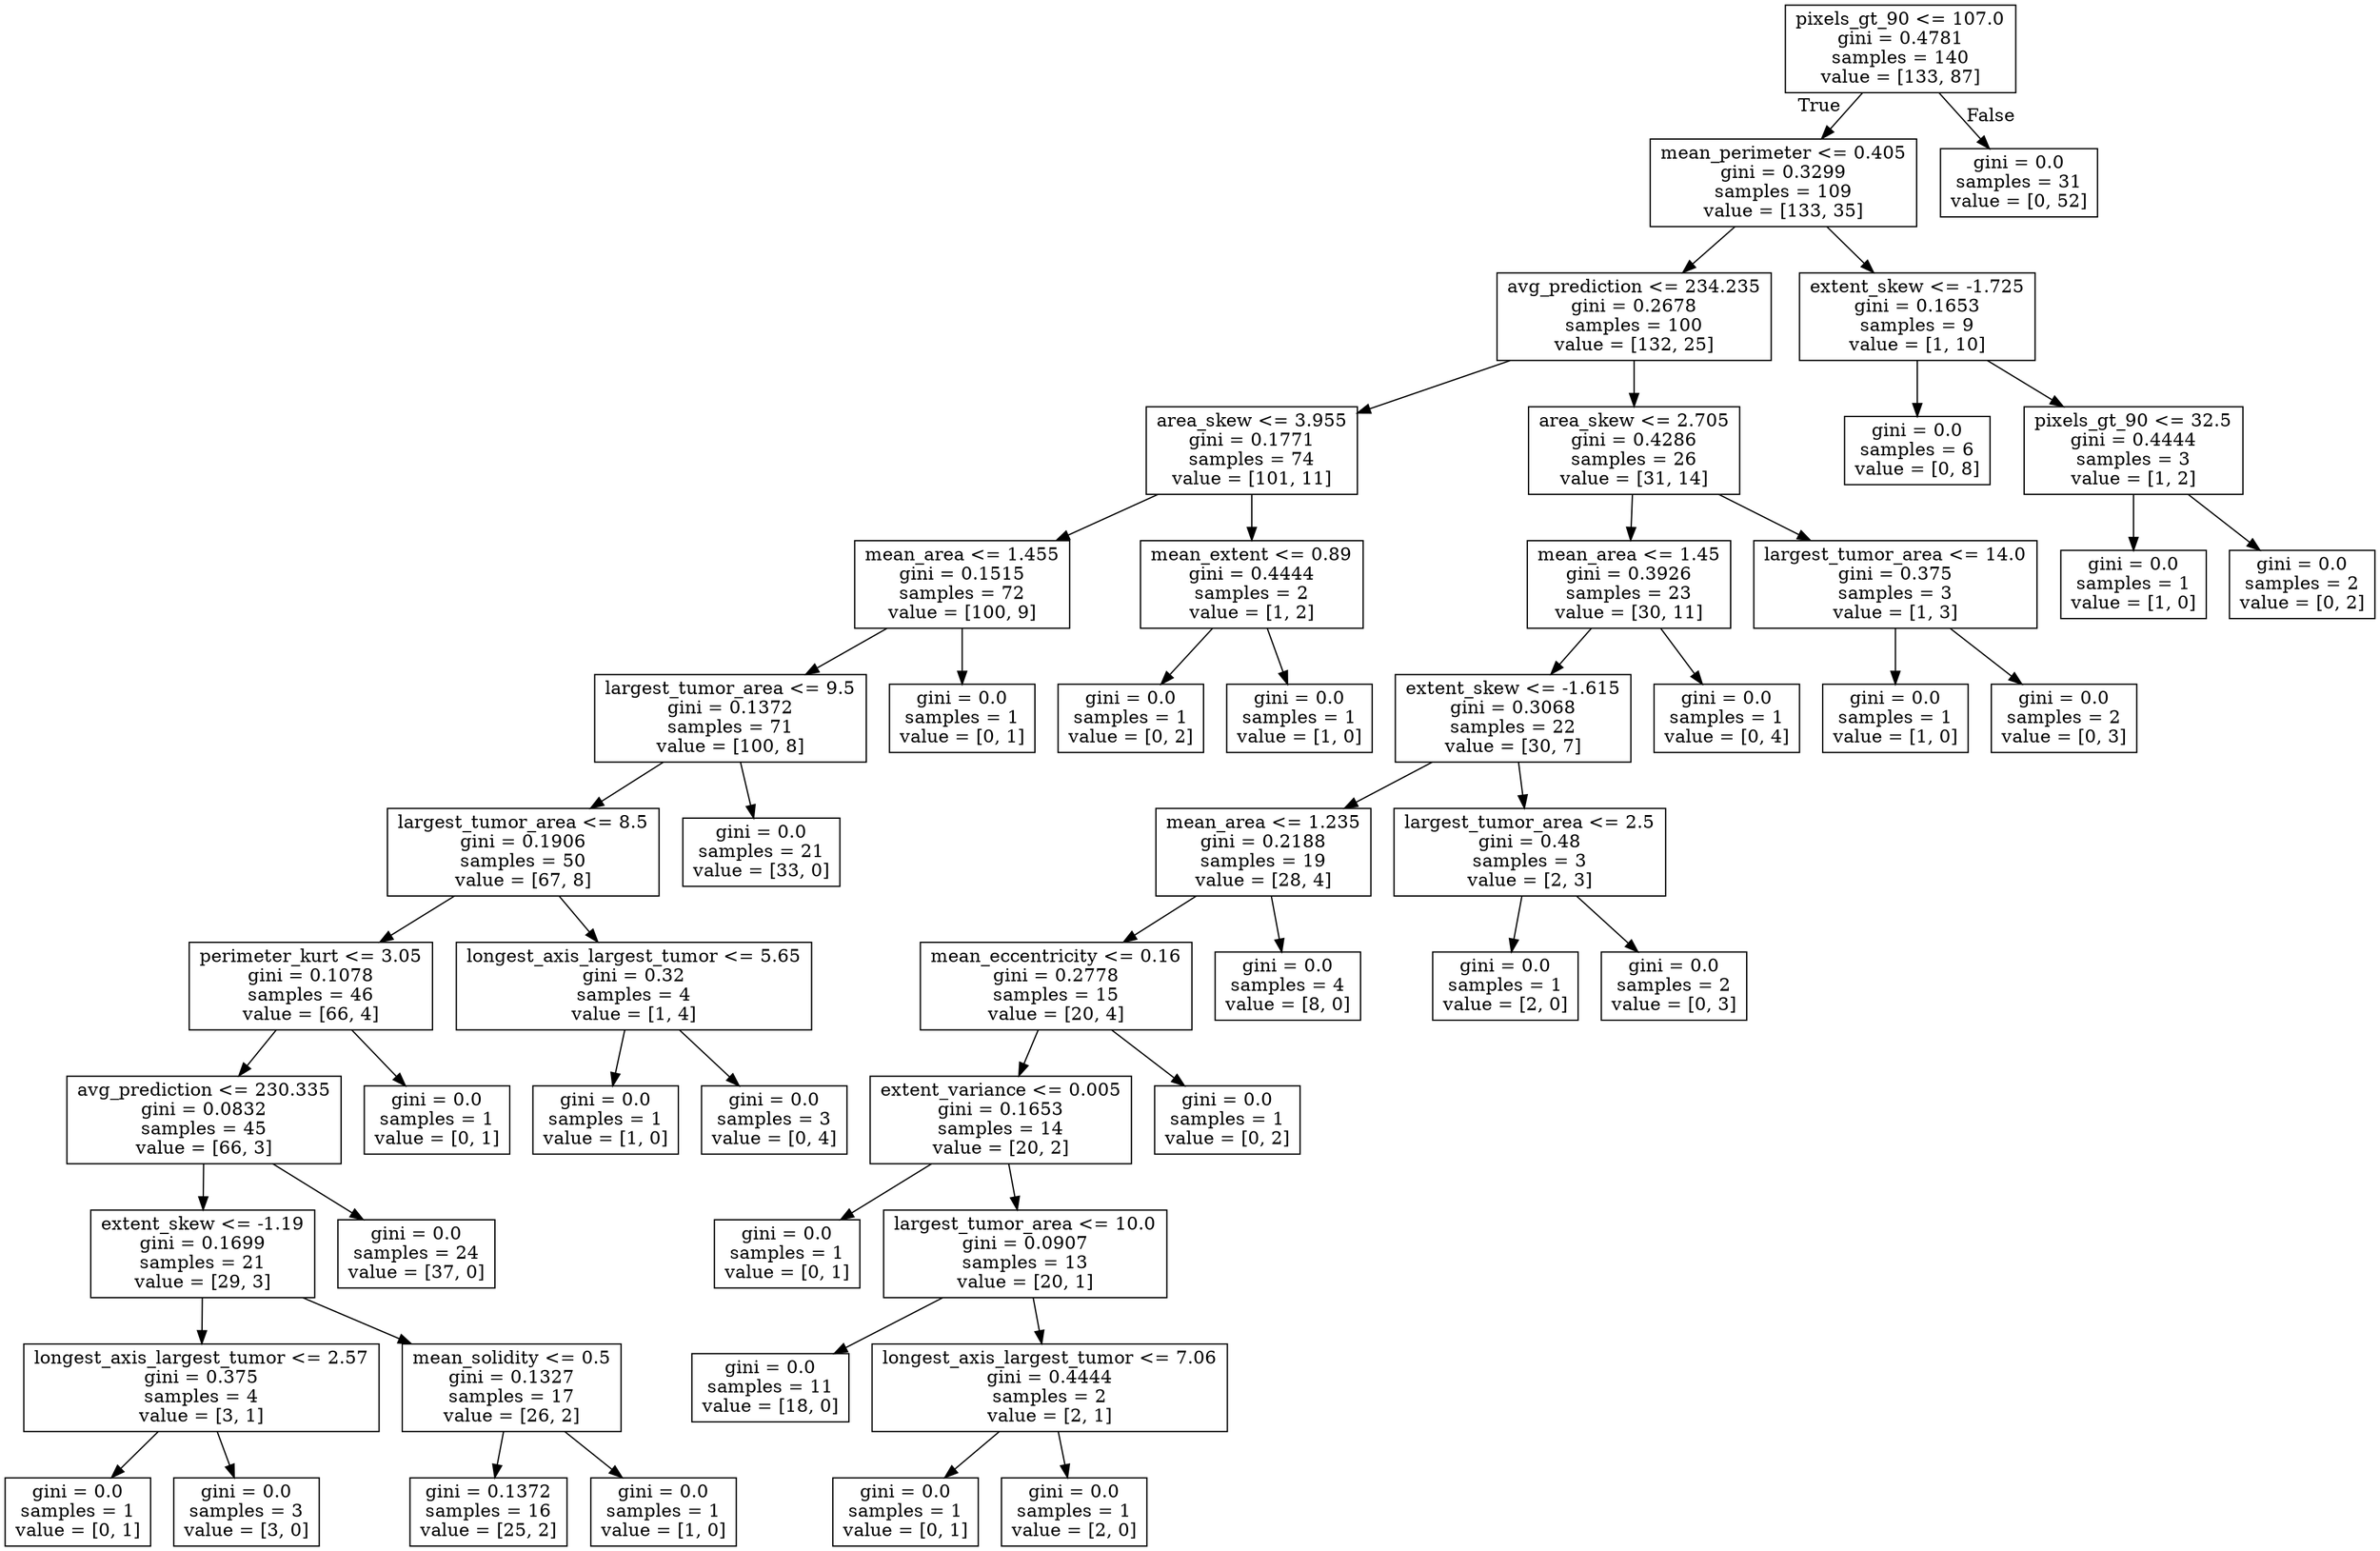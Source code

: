 digraph Tree {
node [shape=box] ;
0 [label="pixels_gt_90 <= 107.0\ngini = 0.4781\nsamples = 140\nvalue = [133, 87]"] ;
1 [label="mean_perimeter <= 0.405\ngini = 0.3299\nsamples = 109\nvalue = [133, 35]"] ;
0 -> 1 [labeldistance=2.5, labelangle=45, headlabel="True"] ;
2 [label="avg_prediction <= 234.235\ngini = 0.2678\nsamples = 100\nvalue = [132, 25]"] ;
1 -> 2 ;
3 [label="area_skew <= 3.955\ngini = 0.1771\nsamples = 74\nvalue = [101, 11]"] ;
2 -> 3 ;
4 [label="mean_area <= 1.455\ngini = 0.1515\nsamples = 72\nvalue = [100, 9]"] ;
3 -> 4 ;
5 [label="largest_tumor_area <= 9.5\ngini = 0.1372\nsamples = 71\nvalue = [100, 8]"] ;
4 -> 5 ;
6 [label="largest_tumor_area <= 8.5\ngini = 0.1906\nsamples = 50\nvalue = [67, 8]"] ;
5 -> 6 ;
7 [label="perimeter_kurt <= 3.05\ngini = 0.1078\nsamples = 46\nvalue = [66, 4]"] ;
6 -> 7 ;
8 [label="avg_prediction <= 230.335\ngini = 0.0832\nsamples = 45\nvalue = [66, 3]"] ;
7 -> 8 ;
9 [label="extent_skew <= -1.19\ngini = 0.1699\nsamples = 21\nvalue = [29, 3]"] ;
8 -> 9 ;
10 [label="longest_axis_largest_tumor <= 2.57\ngini = 0.375\nsamples = 4\nvalue = [3, 1]"] ;
9 -> 10 ;
11 [label="gini = 0.0\nsamples = 1\nvalue = [0, 1]"] ;
10 -> 11 ;
12 [label="gini = 0.0\nsamples = 3\nvalue = [3, 0]"] ;
10 -> 12 ;
13 [label="mean_solidity <= 0.5\ngini = 0.1327\nsamples = 17\nvalue = [26, 2]"] ;
9 -> 13 ;
14 [label="gini = 0.1372\nsamples = 16\nvalue = [25, 2]"] ;
13 -> 14 ;
15 [label="gini = 0.0\nsamples = 1\nvalue = [1, 0]"] ;
13 -> 15 ;
16 [label="gini = 0.0\nsamples = 24\nvalue = [37, 0]"] ;
8 -> 16 ;
17 [label="gini = 0.0\nsamples = 1\nvalue = [0, 1]"] ;
7 -> 17 ;
18 [label="longest_axis_largest_tumor <= 5.65\ngini = 0.32\nsamples = 4\nvalue = [1, 4]"] ;
6 -> 18 ;
19 [label="gini = 0.0\nsamples = 1\nvalue = [1, 0]"] ;
18 -> 19 ;
20 [label="gini = 0.0\nsamples = 3\nvalue = [0, 4]"] ;
18 -> 20 ;
21 [label="gini = 0.0\nsamples = 21\nvalue = [33, 0]"] ;
5 -> 21 ;
22 [label="gini = 0.0\nsamples = 1\nvalue = [0, 1]"] ;
4 -> 22 ;
23 [label="mean_extent <= 0.89\ngini = 0.4444\nsamples = 2\nvalue = [1, 2]"] ;
3 -> 23 ;
24 [label="gini = 0.0\nsamples = 1\nvalue = [0, 2]"] ;
23 -> 24 ;
25 [label="gini = 0.0\nsamples = 1\nvalue = [1, 0]"] ;
23 -> 25 ;
26 [label="area_skew <= 2.705\ngini = 0.4286\nsamples = 26\nvalue = [31, 14]"] ;
2 -> 26 ;
27 [label="mean_area <= 1.45\ngini = 0.3926\nsamples = 23\nvalue = [30, 11]"] ;
26 -> 27 ;
28 [label="extent_skew <= -1.615\ngini = 0.3068\nsamples = 22\nvalue = [30, 7]"] ;
27 -> 28 ;
29 [label="mean_area <= 1.235\ngini = 0.2188\nsamples = 19\nvalue = [28, 4]"] ;
28 -> 29 ;
30 [label="mean_eccentricity <= 0.16\ngini = 0.2778\nsamples = 15\nvalue = [20, 4]"] ;
29 -> 30 ;
31 [label="extent_variance <= 0.005\ngini = 0.1653\nsamples = 14\nvalue = [20, 2]"] ;
30 -> 31 ;
32 [label="gini = 0.0\nsamples = 1\nvalue = [0, 1]"] ;
31 -> 32 ;
33 [label="largest_tumor_area <= 10.0\ngini = 0.0907\nsamples = 13\nvalue = [20, 1]"] ;
31 -> 33 ;
34 [label="gini = 0.0\nsamples = 11\nvalue = [18, 0]"] ;
33 -> 34 ;
35 [label="longest_axis_largest_tumor <= 7.06\ngini = 0.4444\nsamples = 2\nvalue = [2, 1]"] ;
33 -> 35 ;
36 [label="gini = 0.0\nsamples = 1\nvalue = [0, 1]"] ;
35 -> 36 ;
37 [label="gini = 0.0\nsamples = 1\nvalue = [2, 0]"] ;
35 -> 37 ;
38 [label="gini = 0.0\nsamples = 1\nvalue = [0, 2]"] ;
30 -> 38 ;
39 [label="gini = 0.0\nsamples = 4\nvalue = [8, 0]"] ;
29 -> 39 ;
40 [label="largest_tumor_area <= 2.5\ngini = 0.48\nsamples = 3\nvalue = [2, 3]"] ;
28 -> 40 ;
41 [label="gini = 0.0\nsamples = 1\nvalue = [2, 0]"] ;
40 -> 41 ;
42 [label="gini = 0.0\nsamples = 2\nvalue = [0, 3]"] ;
40 -> 42 ;
43 [label="gini = 0.0\nsamples = 1\nvalue = [0, 4]"] ;
27 -> 43 ;
44 [label="largest_tumor_area <= 14.0\ngini = 0.375\nsamples = 3\nvalue = [1, 3]"] ;
26 -> 44 ;
45 [label="gini = 0.0\nsamples = 1\nvalue = [1, 0]"] ;
44 -> 45 ;
46 [label="gini = 0.0\nsamples = 2\nvalue = [0, 3]"] ;
44 -> 46 ;
47 [label="extent_skew <= -1.725\ngini = 0.1653\nsamples = 9\nvalue = [1, 10]"] ;
1 -> 47 ;
48 [label="gini = 0.0\nsamples = 6\nvalue = [0, 8]"] ;
47 -> 48 ;
49 [label="pixels_gt_90 <= 32.5\ngini = 0.4444\nsamples = 3\nvalue = [1, 2]"] ;
47 -> 49 ;
50 [label="gini = 0.0\nsamples = 1\nvalue = [1, 0]"] ;
49 -> 50 ;
51 [label="gini = 0.0\nsamples = 2\nvalue = [0, 2]"] ;
49 -> 51 ;
52 [label="gini = 0.0\nsamples = 31\nvalue = [0, 52]"] ;
0 -> 52 [labeldistance=2.5, labelangle=-45, headlabel="False"] ;
}